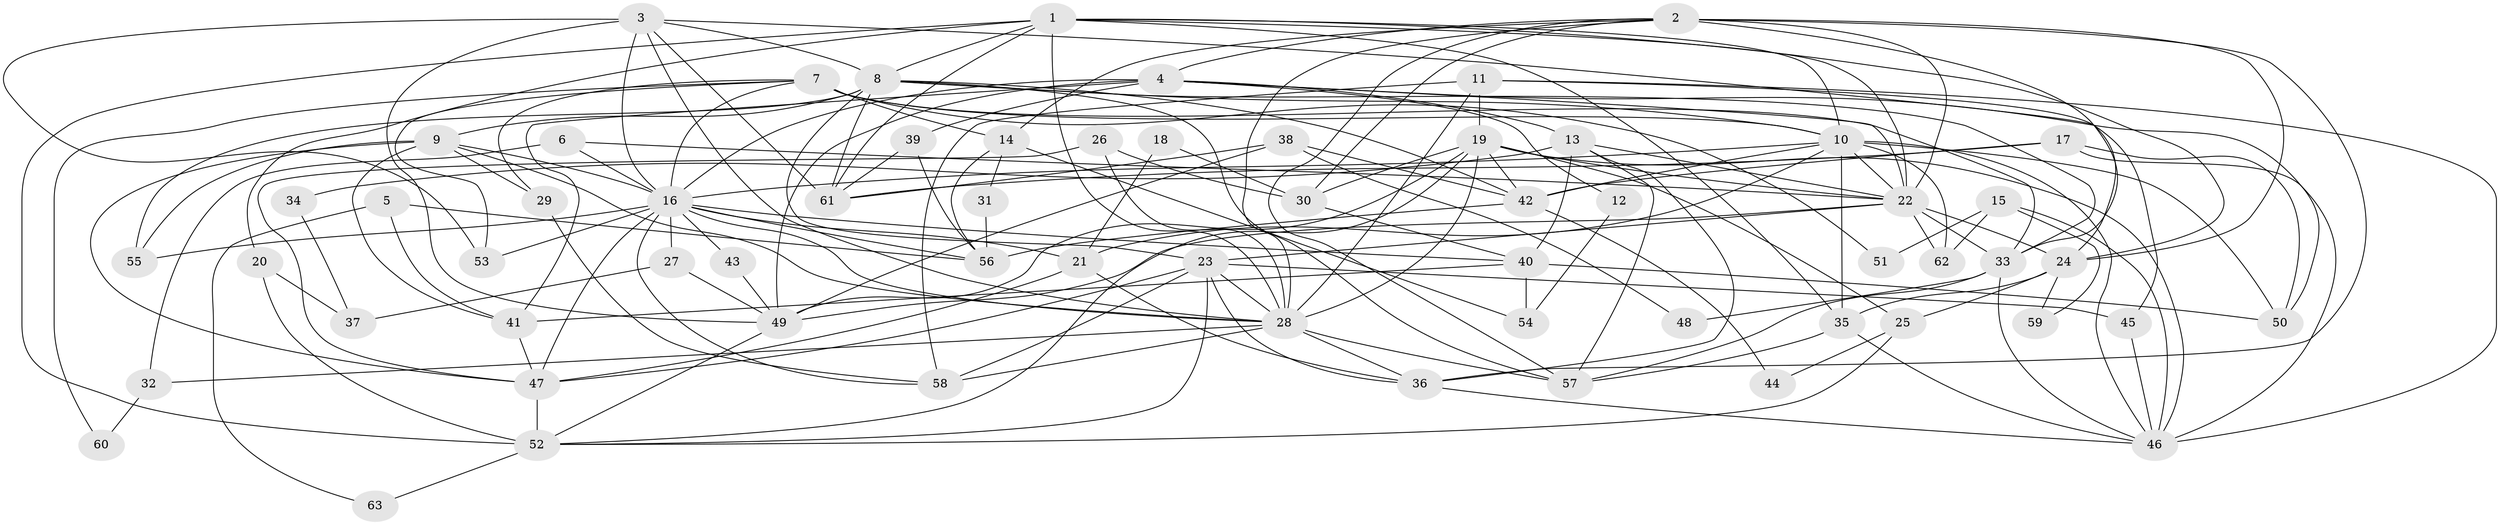 // original degree distribution, {6: 0.10317460317460317, 4: 0.23809523809523808, 3: 0.30158730158730157, 5: 0.15873015873015872, 2: 0.1349206349206349, 7: 0.05555555555555555, 9: 0.007936507936507936}
// Generated by graph-tools (version 1.1) at 2025/36/03/09/25 02:36:27]
// undirected, 63 vertices, 168 edges
graph export_dot {
graph [start="1"]
  node [color=gray90,style=filled];
  1;
  2;
  3;
  4;
  5;
  6;
  7;
  8;
  9;
  10;
  11;
  12;
  13;
  14;
  15;
  16;
  17;
  18;
  19;
  20;
  21;
  22;
  23;
  24;
  25;
  26;
  27;
  28;
  29;
  30;
  31;
  32;
  33;
  34;
  35;
  36;
  37;
  38;
  39;
  40;
  41;
  42;
  43;
  44;
  45;
  46;
  47;
  48;
  49;
  50;
  51;
  52;
  53;
  54;
  55;
  56;
  57;
  58;
  59;
  60;
  61;
  62;
  63;
  1 -- 8 [weight=1.0];
  1 -- 10 [weight=1.0];
  1 -- 20 [weight=1.0];
  1 -- 22 [weight=1.0];
  1 -- 24 [weight=2.0];
  1 -- 28 [weight=1.0];
  1 -- 35 [weight=1.0];
  1 -- 52 [weight=2.0];
  1 -- 61 [weight=1.0];
  2 -- 4 [weight=1.0];
  2 -- 14 [weight=2.0];
  2 -- 22 [weight=1.0];
  2 -- 24 [weight=1.0];
  2 -- 28 [weight=1.0];
  2 -- 30 [weight=1.0];
  2 -- 33 [weight=3.0];
  2 -- 36 [weight=1.0];
  2 -- 57 [weight=1.0];
  3 -- 8 [weight=1.0];
  3 -- 16 [weight=1.0];
  3 -- 24 [weight=1.0];
  3 -- 28 [weight=1.0];
  3 -- 49 [weight=1.0];
  3 -- 53 [weight=1.0];
  3 -- 61 [weight=1.0];
  4 -- 12 [weight=1.0];
  4 -- 13 [weight=2.0];
  4 -- 16 [weight=2.0];
  4 -- 22 [weight=2.0];
  4 -- 39 [weight=1.0];
  4 -- 41 [weight=1.0];
  4 -- 49 [weight=1.0];
  4 -- 50 [weight=1.0];
  5 -- 41 [weight=1.0];
  5 -- 56 [weight=1.0];
  5 -- 63 [weight=1.0];
  6 -- 16 [weight=1.0];
  6 -- 22 [weight=1.0];
  6 -- 32 [weight=1.0];
  7 -- 10 [weight=1.0];
  7 -- 14 [weight=2.0];
  7 -- 16 [weight=1.0];
  7 -- 29 [weight=1.0];
  7 -- 33 [weight=1.0];
  7 -- 51 [weight=1.0];
  7 -- 53 [weight=1.0];
  7 -- 60 [weight=1.0];
  8 -- 9 [weight=1.0];
  8 -- 10 [weight=1.0];
  8 -- 23 [weight=1.0];
  8 -- 33 [weight=1.0];
  8 -- 42 [weight=1.0];
  8 -- 55 [weight=1.0];
  8 -- 57 [weight=1.0];
  8 -- 61 [weight=1.0];
  9 -- 16 [weight=1.0];
  9 -- 28 [weight=1.0];
  9 -- 29 [weight=1.0];
  9 -- 41 [weight=1.0];
  9 -- 47 [weight=1.0];
  9 -- 55 [weight=1.0];
  10 -- 16 [weight=2.0];
  10 -- 21 [weight=1.0];
  10 -- 22 [weight=2.0];
  10 -- 35 [weight=1.0];
  10 -- 42 [weight=2.0];
  10 -- 46 [weight=1.0];
  10 -- 50 [weight=1.0];
  10 -- 62 [weight=1.0];
  11 -- 19 [weight=1.0];
  11 -- 28 [weight=1.0];
  11 -- 45 [weight=1.0];
  11 -- 46 [weight=1.0];
  11 -- 58 [weight=1.0];
  12 -- 54 [weight=1.0];
  13 -- 22 [weight=1.0];
  13 -- 34 [weight=1.0];
  13 -- 36 [weight=1.0];
  13 -- 40 [weight=1.0];
  13 -- 57 [weight=1.0];
  14 -- 31 [weight=2.0];
  14 -- 54 [weight=1.0];
  14 -- 56 [weight=1.0];
  15 -- 46 [weight=1.0];
  15 -- 51 [weight=1.0];
  15 -- 59 [weight=1.0];
  15 -- 62 [weight=1.0];
  16 -- 21 [weight=1.0];
  16 -- 27 [weight=1.0];
  16 -- 28 [weight=1.0];
  16 -- 40 [weight=1.0];
  16 -- 43 [weight=1.0];
  16 -- 47 [weight=1.0];
  16 -- 53 [weight=1.0];
  16 -- 55 [weight=1.0];
  16 -- 56 [weight=1.0];
  16 -- 58 [weight=1.0];
  17 -- 42 [weight=1.0];
  17 -- 46 [weight=1.0];
  17 -- 50 [weight=1.0];
  17 -- 61 [weight=1.0];
  18 -- 21 [weight=1.0];
  18 -- 30 [weight=1.0];
  19 -- 22 [weight=1.0];
  19 -- 25 [weight=1.0];
  19 -- 28 [weight=4.0];
  19 -- 30 [weight=1.0];
  19 -- 42 [weight=2.0];
  19 -- 46 [weight=2.0];
  19 -- 49 [weight=1.0];
  19 -- 52 [weight=1.0];
  20 -- 37 [weight=1.0];
  20 -- 52 [weight=1.0];
  21 -- 36 [weight=1.0];
  21 -- 47 [weight=1.0];
  22 -- 23 [weight=1.0];
  22 -- 24 [weight=1.0];
  22 -- 33 [weight=1.0];
  22 -- 49 [weight=2.0];
  22 -- 62 [weight=1.0];
  23 -- 28 [weight=2.0];
  23 -- 36 [weight=1.0];
  23 -- 45 [weight=1.0];
  23 -- 47 [weight=1.0];
  23 -- 52 [weight=1.0];
  23 -- 58 [weight=1.0];
  24 -- 25 [weight=1.0];
  24 -- 35 [weight=1.0];
  24 -- 59 [weight=1.0];
  25 -- 44 [weight=1.0];
  25 -- 52 [weight=1.0];
  26 -- 28 [weight=1.0];
  26 -- 30 [weight=1.0];
  26 -- 47 [weight=1.0];
  27 -- 37 [weight=1.0];
  27 -- 49 [weight=1.0];
  28 -- 32 [weight=1.0];
  28 -- 36 [weight=1.0];
  28 -- 57 [weight=1.0];
  28 -- 58 [weight=1.0];
  29 -- 58 [weight=1.0];
  30 -- 40 [weight=1.0];
  31 -- 56 [weight=1.0];
  32 -- 60 [weight=1.0];
  33 -- 46 [weight=1.0];
  33 -- 48 [weight=1.0];
  33 -- 57 [weight=1.0];
  34 -- 37 [weight=1.0];
  35 -- 46 [weight=1.0];
  35 -- 57 [weight=1.0];
  36 -- 46 [weight=1.0];
  38 -- 42 [weight=1.0];
  38 -- 48 [weight=1.0];
  38 -- 49 [weight=1.0];
  38 -- 61 [weight=1.0];
  39 -- 56 [weight=1.0];
  39 -- 61 [weight=1.0];
  40 -- 41 [weight=1.0];
  40 -- 50 [weight=1.0];
  40 -- 54 [weight=1.0];
  41 -- 47 [weight=1.0];
  42 -- 44 [weight=1.0];
  42 -- 56 [weight=1.0];
  43 -- 49 [weight=1.0];
  45 -- 46 [weight=1.0];
  47 -- 52 [weight=1.0];
  49 -- 52 [weight=1.0];
  52 -- 63 [weight=1.0];
}
